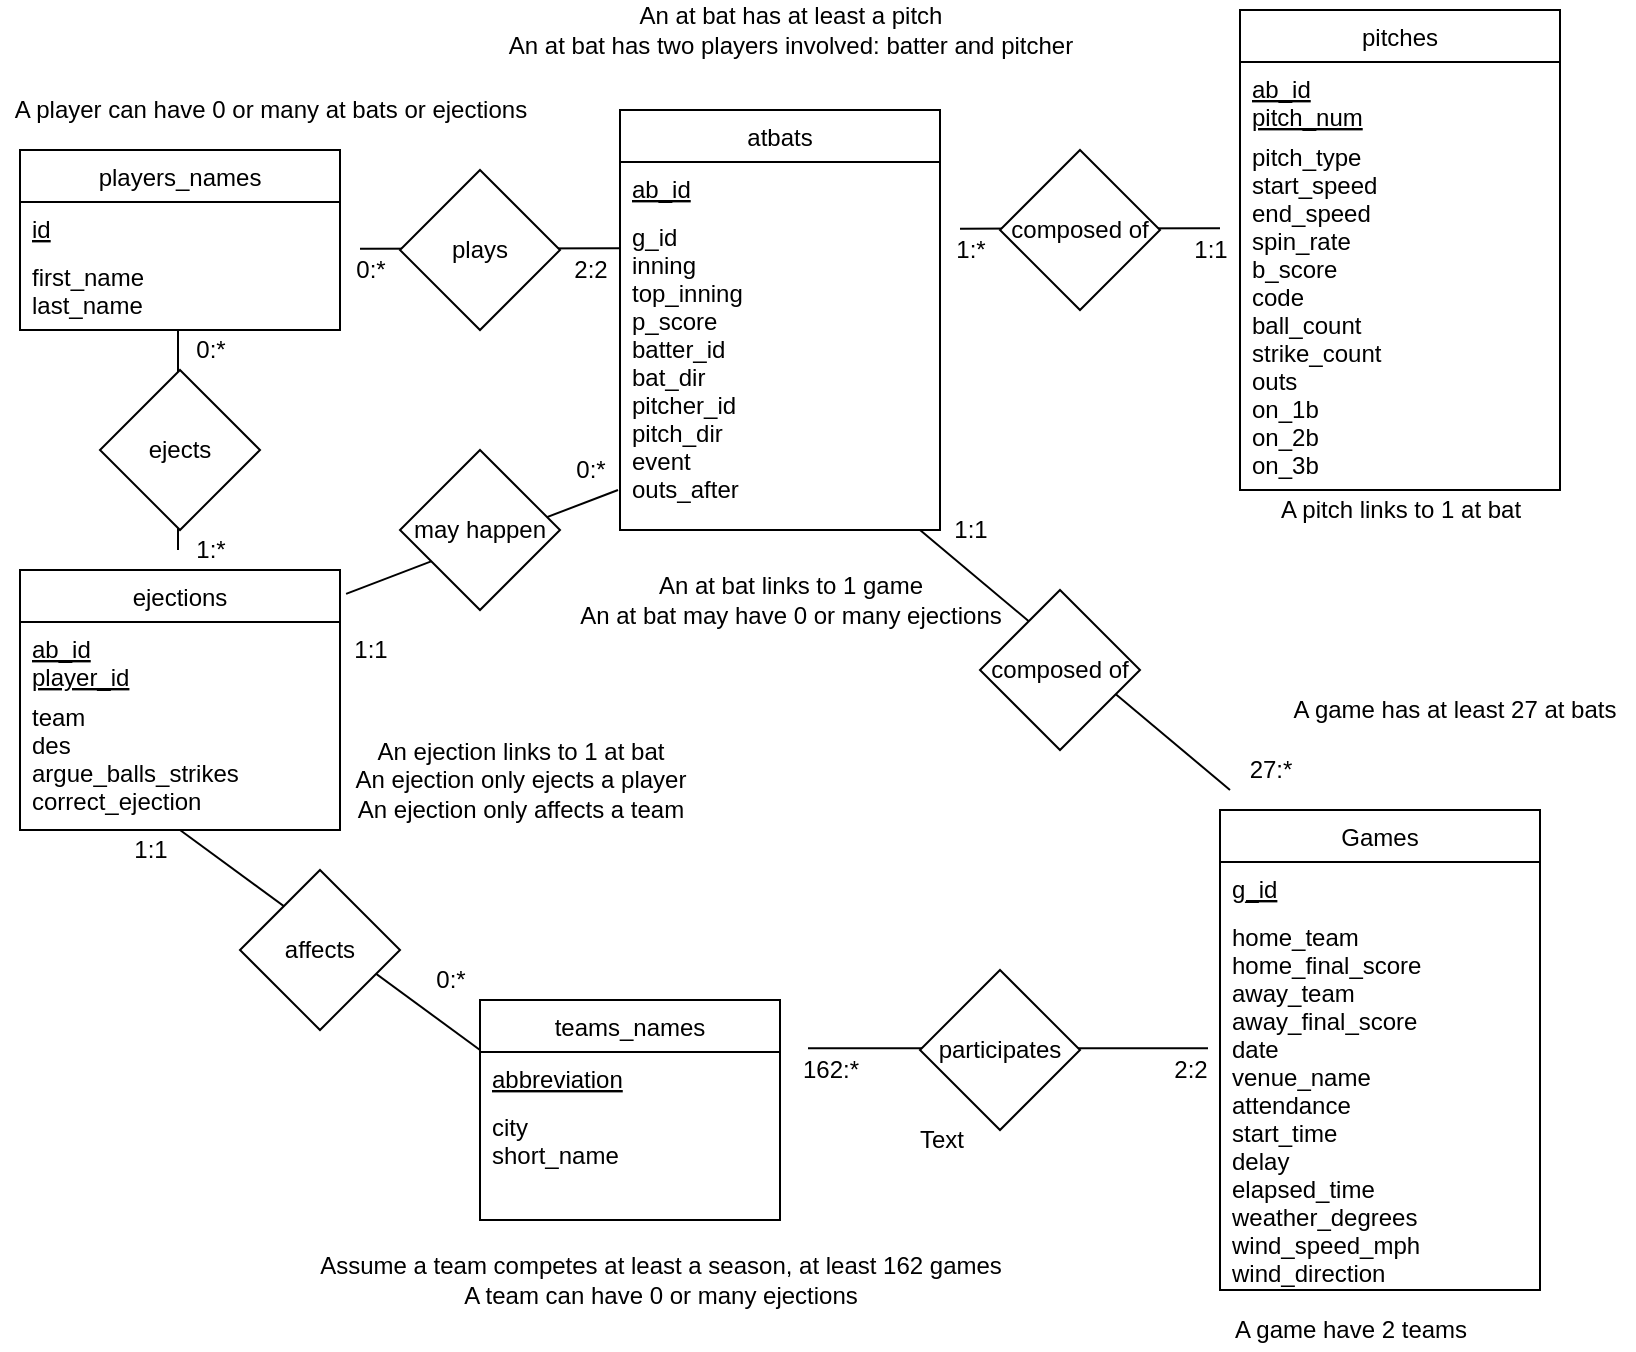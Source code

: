 <mxfile version="14.5.1" type="device"><diagram id="5mBmag_QR7XsAb3Qzv4f" name="Page-1"><mxGraphModel dx="1422" dy="705" grid="1" gridSize="10" guides="1" tooltips="1" connect="1" arrows="1" fold="1" page="1" pageScale="1" pageWidth="850" pageHeight="1100" math="0" shadow="0"><root><mxCell id="0"/><mxCell id="1" parent="0"/><mxCell id="dUG7ihNGXlaTAWRNGQqp-1" value="" style="endArrow=none;html=1;" edge="1" parent="1"><mxGeometry width="50" height="50" relative="1" as="geometry"><mxPoint x="477" y="305" as="sourcePoint"/><mxPoint x="632" y="435" as="targetPoint"/></mxGeometry></mxCell><mxCell id="dUG7ihNGXlaTAWRNGQqp-2" value="" style="endArrow=none;html=1;" edge="1" parent="1"><mxGeometry width="50" height="50" relative="1" as="geometry"><mxPoint x="197" y="164.34" as="sourcePoint"/><mxPoint x="327" y="164.17" as="targetPoint"/></mxGeometry></mxCell><mxCell id="dUG7ihNGXlaTAWRNGQqp-3" value="" style="endArrow=none;html=1;" edge="1" parent="1"><mxGeometry width="50" height="50" relative="1" as="geometry"><mxPoint x="497" y="154.34" as="sourcePoint"/><mxPoint x="627" y="154.17" as="targetPoint"/></mxGeometry></mxCell><mxCell id="dUG7ihNGXlaTAWRNGQqp-4" value="" style="endArrow=none;html=1;" edge="1" parent="1"><mxGeometry width="50" height="50" relative="1" as="geometry"><mxPoint x="421" y="564.17" as="sourcePoint"/><mxPoint x="621" y="564.17" as="targetPoint"/></mxGeometry></mxCell><mxCell id="dUG7ihNGXlaTAWRNGQqp-5" value="Games" style="swimlane;fontStyle=0;align=center;verticalAlign=top;childLayout=stackLayout;horizontal=1;startSize=26;horizontalStack=0;resizeParent=1;resizeLast=0;collapsible=1;marginBottom=0;rounded=0;shadow=0;strokeWidth=1;" vertex="1" parent="1"><mxGeometry x="627" y="445" width="160" height="240" as="geometry"><mxRectangle x="340" y="380" width="170" height="26" as="alternateBounds"/></mxGeometry></mxCell><mxCell id="dUG7ihNGXlaTAWRNGQqp-6" value="g_id" style="text;align=left;verticalAlign=top;spacingLeft=4;spacingRight=4;overflow=hidden;rotatable=0;points=[[0,0.5],[1,0.5]];portConstraint=eastwest;fontStyle=4" vertex="1" parent="dUG7ihNGXlaTAWRNGQqp-5"><mxGeometry y="26" width="160" height="24" as="geometry"/></mxCell><mxCell id="dUG7ihNGXlaTAWRNGQqp-7" value="home_team&#10;home_final_score&#10;away_team&#10;away_final_score&#10;date&#10;venue_name&#10;attendance&#10;start_time&#10;delay&#10;elapsed_time&#10;weather_degrees&#10;wind_speed_mph&#10;wind_direction" style="text;align=left;verticalAlign=top;spacingLeft=4;spacingRight=4;overflow=hidden;rotatable=0;points=[[0,0.5],[1,0.5]];portConstraint=eastwest;fontStyle=0" vertex="1" parent="dUG7ihNGXlaTAWRNGQqp-5"><mxGeometry y="50" width="160" height="190" as="geometry"/></mxCell><mxCell id="dUG7ihNGXlaTAWRNGQqp-8" value="atbats" style="swimlane;fontStyle=0;align=center;verticalAlign=top;childLayout=stackLayout;horizontal=1;startSize=26;horizontalStack=0;resizeParent=1;resizeLast=0;collapsible=1;marginBottom=0;rounded=0;shadow=0;strokeWidth=1;" vertex="1" parent="1"><mxGeometry x="327" y="95" width="160" height="210" as="geometry"><mxRectangle x="340" y="380" width="170" height="26" as="alternateBounds"/></mxGeometry></mxCell><mxCell id="dUG7ihNGXlaTAWRNGQqp-9" value="ab_id" style="text;align=left;verticalAlign=top;spacingLeft=4;spacingRight=4;overflow=hidden;rotatable=0;points=[[0,0.5],[1,0.5]];portConstraint=eastwest;fontStyle=4" vertex="1" parent="dUG7ihNGXlaTAWRNGQqp-8"><mxGeometry y="26" width="160" height="24" as="geometry"/></mxCell><mxCell id="dUG7ihNGXlaTAWRNGQqp-10" value="g_id&#10;inning&#10;top_inning&#10;p_score&#10;batter_id&#10;bat_dir&#10;pitcher_id&#10;pitch_dir&#10;event&#10;outs_after" style="text;align=left;verticalAlign=top;spacingLeft=4;spacingRight=4;overflow=hidden;rotatable=0;points=[[0,0.5],[1,0.5]];portConstraint=eastwest;fontStyle=0" vertex="1" parent="dUG7ihNGXlaTAWRNGQqp-8"><mxGeometry y="50" width="160" height="160" as="geometry"/></mxCell><mxCell id="dUG7ihNGXlaTAWRNGQqp-11" value="players_names" style="swimlane;fontStyle=0;align=center;verticalAlign=top;childLayout=stackLayout;horizontal=1;startSize=26;horizontalStack=0;resizeParent=1;resizeLast=0;collapsible=1;marginBottom=0;rounded=0;shadow=0;strokeWidth=1;" vertex="1" parent="1"><mxGeometry x="27" y="115" width="160" height="90" as="geometry"><mxRectangle x="340" y="380" width="170" height="26" as="alternateBounds"/></mxGeometry></mxCell><mxCell id="dUG7ihNGXlaTAWRNGQqp-12" value="id" style="text;align=left;verticalAlign=top;spacingLeft=4;spacingRight=4;overflow=hidden;rotatable=0;points=[[0,0.5],[1,0.5]];portConstraint=eastwest;fontStyle=4" vertex="1" parent="dUG7ihNGXlaTAWRNGQqp-11"><mxGeometry y="26" width="160" height="24" as="geometry"/></mxCell><mxCell id="dUG7ihNGXlaTAWRNGQqp-13" value="first_name&#10;last_name" style="text;align=left;verticalAlign=top;spacingLeft=4;spacingRight=4;overflow=hidden;rotatable=0;points=[[0,0.5],[1,0.5]];portConstraint=eastwest;fontStyle=0" vertex="1" parent="dUG7ihNGXlaTAWRNGQqp-11"><mxGeometry y="50" width="160" height="40" as="geometry"/></mxCell><mxCell id="dUG7ihNGXlaTAWRNGQqp-14" value="pitches" style="swimlane;fontStyle=0;align=center;verticalAlign=top;childLayout=stackLayout;horizontal=1;startSize=26;horizontalStack=0;resizeParent=1;resizeLast=0;collapsible=1;marginBottom=0;rounded=0;shadow=0;strokeWidth=1;perimeterSpacing=0;" vertex="1" parent="1"><mxGeometry x="637" y="45" width="160" height="240" as="geometry"><mxRectangle x="340" y="380" width="170" height="26" as="alternateBounds"/></mxGeometry></mxCell><mxCell id="dUG7ihNGXlaTAWRNGQqp-15" value="ab_id&#10;pitch_num" style="text;align=left;verticalAlign=top;spacingLeft=4;spacingRight=4;overflow=hidden;rotatable=0;points=[[0,0.5],[1,0.5]];portConstraint=eastwest;fontStyle=4" vertex="1" parent="dUG7ihNGXlaTAWRNGQqp-14"><mxGeometry y="26" width="160" height="34" as="geometry"/></mxCell><mxCell id="dUG7ihNGXlaTAWRNGQqp-16" value="pitch_type&#10;start_speed&#10;end_speed&#10;spin_rate&#10;b_score&#10;code&#10;ball_count&#10;strike_count&#10;outs&#10;on_1b&#10;on_2b&#10;on_3b" style="text;align=left;verticalAlign=top;spacingLeft=4;spacingRight=4;overflow=hidden;rotatable=0;points=[[0,0.5],[1,0.5]];portConstraint=eastwest;fontStyle=0" vertex="1" parent="dUG7ihNGXlaTAWRNGQqp-14"><mxGeometry y="60" width="160" height="180" as="geometry"/></mxCell><mxCell id="dUG7ihNGXlaTAWRNGQqp-17" value="teams_names" style="swimlane;fontStyle=0;align=center;verticalAlign=top;childLayout=stackLayout;horizontal=1;startSize=26;horizontalStack=0;resizeParent=1;resizeLast=0;collapsible=1;marginBottom=0;rounded=0;shadow=0;strokeWidth=1;" vertex="1" parent="1"><mxGeometry x="257" y="540" width="150" height="110" as="geometry"><mxRectangle x="340" y="380" width="170" height="26" as="alternateBounds"/></mxGeometry></mxCell><mxCell id="dUG7ihNGXlaTAWRNGQqp-18" value="abbreviation" style="text;align=left;verticalAlign=top;spacingLeft=4;spacingRight=4;overflow=hidden;rotatable=0;points=[[0,0.5],[1,0.5]];portConstraint=eastwest;fontStyle=4" vertex="1" parent="dUG7ihNGXlaTAWRNGQqp-17"><mxGeometry y="26" width="150" height="24" as="geometry"/></mxCell><mxCell id="dUG7ihNGXlaTAWRNGQqp-19" value="city&#10;short_name" style="text;align=left;verticalAlign=top;spacingLeft=4;spacingRight=4;overflow=hidden;rotatable=0;points=[[0,0.5],[1,0.5]];portConstraint=eastwest;fontStyle=0" vertex="1" parent="dUG7ihNGXlaTAWRNGQqp-17"><mxGeometry y="50" width="150" height="40" as="geometry"/></mxCell><mxCell id="dUG7ihNGXlaTAWRNGQqp-20" value="participates" style="rhombus;whiteSpace=wrap;html=1;" vertex="1" parent="1"><mxGeometry x="477" y="525" width="80" height="80" as="geometry"/></mxCell><mxCell id="dUG7ihNGXlaTAWRNGQqp-21" value="composed of" style="rhombus;whiteSpace=wrap;html=1;" vertex="1" parent="1"><mxGeometry x="507" y="335" width="80" height="80" as="geometry"/></mxCell><mxCell id="dUG7ihNGXlaTAWRNGQqp-22" value="plays" style="rhombus;whiteSpace=wrap;html=1;" vertex="1" parent="1"><mxGeometry x="217" y="125" width="80" height="80" as="geometry"/></mxCell><mxCell id="dUG7ihNGXlaTAWRNGQqp-23" value="composed of" style="rhombus;whiteSpace=wrap;html=1;" vertex="1" parent="1"><mxGeometry x="517" y="115" width="80" height="80" as="geometry"/></mxCell><mxCell id="dUG7ihNGXlaTAWRNGQqp-24" value="" style="endArrow=none;html=1;entryX=1.019;entryY=0.092;entryDx=0;entryDy=0;entryPerimeter=0;" edge="1" parent="1" target="dUG7ihNGXlaTAWRNGQqp-36"><mxGeometry width="50" height="50" relative="1" as="geometry"><mxPoint x="326" y="285.0" as="sourcePoint"/><mxPoint x="326" y="394.83" as="targetPoint"/></mxGeometry></mxCell><mxCell id="dUG7ihNGXlaTAWRNGQqp-25" value="may happen" style="rhombus;whiteSpace=wrap;html=1;" vertex="1" parent="1"><mxGeometry x="217" y="265" width="80" height="80" as="geometry"/></mxCell><mxCell id="dUG7ihNGXlaTAWRNGQqp-26" value="162:*" style="text;html=1;align=center;verticalAlign=middle;resizable=0;points=[];autosize=1;" vertex="1" parent="1"><mxGeometry x="412" y="565" width="40" height="20" as="geometry"/></mxCell><mxCell id="dUG7ihNGXlaTAWRNGQqp-27" value="2:2" style="text;html=1;align=center;verticalAlign=middle;resizable=0;points=[];autosize=1;" vertex="1" parent="1"><mxGeometry x="597" y="565" width="30" height="20" as="geometry"/></mxCell><mxCell id="dUG7ihNGXlaTAWRNGQqp-28" value="27:*" style="text;html=1;align=center;verticalAlign=middle;resizable=0;points=[];autosize=1;" vertex="1" parent="1"><mxGeometry x="632" y="415" width="40" height="20" as="geometry"/></mxCell><mxCell id="dUG7ihNGXlaTAWRNGQqp-29" value="1:1" style="text;html=1;align=center;verticalAlign=middle;resizable=0;points=[];autosize=1;" vertex="1" parent="1"><mxGeometry x="487" y="295" width="30" height="20" as="geometry"/></mxCell><mxCell id="dUG7ihNGXlaTAWRNGQqp-30" value="0:*" style="text;html=1;align=center;verticalAlign=middle;resizable=0;points=[];autosize=1;" vertex="1" parent="1"><mxGeometry x="187" y="165" width="30" height="20" as="geometry"/></mxCell><mxCell id="dUG7ihNGXlaTAWRNGQqp-31" value="2:2" style="text;html=1;align=center;verticalAlign=middle;resizable=0;points=[];autosize=1;" vertex="1" parent="1"><mxGeometry x="297" y="165" width="30" height="20" as="geometry"/></mxCell><mxCell id="dUG7ihNGXlaTAWRNGQqp-32" value="1:*" style="text;html=1;align=center;verticalAlign=middle;resizable=0;points=[];autosize=1;" vertex="1" parent="1"><mxGeometry x="487" y="155" width="30" height="20" as="geometry"/></mxCell><mxCell id="dUG7ihNGXlaTAWRNGQqp-33" value="1:1" style="text;html=1;align=center;verticalAlign=middle;resizable=0;points=[];autosize=1;" vertex="1" parent="1"><mxGeometry x="607" y="155" width="30" height="20" as="geometry"/></mxCell><mxCell id="dUG7ihNGXlaTAWRNGQqp-34" value="1:1" style="text;html=1;align=center;verticalAlign=middle;resizable=0;points=[];autosize=1;" vertex="1" parent="1"><mxGeometry x="187" y="355" width="30" height="20" as="geometry"/></mxCell><mxCell id="dUG7ihNGXlaTAWRNGQqp-35" value="0:*" style="text;html=1;align=center;verticalAlign=middle;resizable=0;points=[];autosize=1;" vertex="1" parent="1"><mxGeometry x="297" y="265" width="30" height="20" as="geometry"/></mxCell><mxCell id="dUG7ihNGXlaTAWRNGQqp-36" value="ejections" style="swimlane;fontStyle=0;align=center;verticalAlign=top;childLayout=stackLayout;horizontal=1;startSize=26;horizontalStack=0;resizeParent=1;resizeLast=0;collapsible=1;marginBottom=0;rounded=0;shadow=0;strokeWidth=1;" vertex="1" parent="1"><mxGeometry x="27" y="325" width="160" height="130" as="geometry"><mxRectangle x="340" y="380" width="170" height="26" as="alternateBounds"/></mxGeometry></mxCell><mxCell id="dUG7ihNGXlaTAWRNGQqp-37" value="ab_id&#10;player_id" style="text;align=left;verticalAlign=top;spacingLeft=4;spacingRight=4;overflow=hidden;rotatable=0;points=[[0,0.5],[1,0.5]];portConstraint=eastwest;fontStyle=4" vertex="1" parent="dUG7ihNGXlaTAWRNGQqp-36"><mxGeometry y="26" width="160" height="34" as="geometry"/></mxCell><mxCell id="dUG7ihNGXlaTAWRNGQqp-38" value="team&#10;des&#10;argue_balls_strikes&#10;correct_ejection" style="text;align=left;verticalAlign=top;spacingLeft=4;spacingRight=4;overflow=hidden;rotatable=0;points=[[0,0.5],[1,0.5]];portConstraint=eastwest;fontStyle=0" vertex="1" parent="dUG7ihNGXlaTAWRNGQqp-36"><mxGeometry y="60" width="160" height="60" as="geometry"/></mxCell><mxCell id="dUG7ihNGXlaTAWRNGQqp-39" value="" style="endArrow=none;html=1;entryX=0.5;entryY=1;entryDx=0;entryDy=0;" edge="1" parent="1" target="dUG7ihNGXlaTAWRNGQqp-36"><mxGeometry width="50" height="50" relative="1" as="geometry"><mxPoint x="257" y="565.0" as="sourcePoint"/><mxPoint x="121.04" y="616.96" as="targetPoint"/></mxGeometry></mxCell><mxCell id="dUG7ihNGXlaTAWRNGQqp-40" value="affects" style="rhombus;whiteSpace=wrap;html=1;" vertex="1" parent="1"><mxGeometry x="137" y="475" width="80" height="80" as="geometry"/></mxCell><mxCell id="dUG7ihNGXlaTAWRNGQqp-41" value="1:1" style="text;html=1;align=center;verticalAlign=middle;resizable=0;points=[];autosize=1;" vertex="1" parent="1"><mxGeometry x="77" y="455" width="30" height="20" as="geometry"/></mxCell><mxCell id="dUG7ihNGXlaTAWRNGQqp-42" value="0:*" style="text;html=1;align=center;verticalAlign=middle;resizable=0;points=[];autosize=1;" vertex="1" parent="1"><mxGeometry x="227" y="520" width="30" height="20" as="geometry"/></mxCell><mxCell id="dUG7ihNGXlaTAWRNGQqp-43" value="" style="endArrow=none;html=1;entryX=0.5;entryY=1;entryDx=0;entryDy=0;" edge="1" parent="1"><mxGeometry width="50" height="50" relative="1" as="geometry"><mxPoint x="106" y="315" as="sourcePoint"/><mxPoint x="106" y="205" as="targetPoint"/></mxGeometry></mxCell><mxCell id="dUG7ihNGXlaTAWRNGQqp-44" value="ejects" style="rhombus;whiteSpace=wrap;html=1;" vertex="1" parent="1"><mxGeometry x="67" y="225" width="80" height="80" as="geometry"/></mxCell><mxCell id="dUG7ihNGXlaTAWRNGQqp-45" value="0:*" style="text;html=1;align=center;verticalAlign=middle;resizable=0;points=[];autosize=1;" vertex="1" parent="1"><mxGeometry x="107" y="205" width="30" height="20" as="geometry"/></mxCell><mxCell id="dUG7ihNGXlaTAWRNGQqp-46" value="1:*" style="text;html=1;align=center;verticalAlign=middle;resizable=0;points=[];autosize=1;" vertex="1" parent="1"><mxGeometry x="107" y="305" width="30" height="20" as="geometry"/></mxCell><mxCell id="dUG7ihNGXlaTAWRNGQqp-47" value="A game have 2 teams" style="text;html=1;align=center;verticalAlign=middle;resizable=0;points=[];autosize=1;" vertex="1" parent="1"><mxGeometry x="627" y="695" width="130" height="20" as="geometry"/></mxCell><mxCell id="dUG7ihNGXlaTAWRNGQqp-48" value="Assume a team competes at least a season, at least 162 games&lt;br&gt;A team can have 0 or many ejections" style="text;html=1;align=center;verticalAlign=middle;resizable=0;points=[];autosize=1;" vertex="1" parent="1"><mxGeometry x="167" y="665" width="360" height="30" as="geometry"/></mxCell><mxCell id="dUG7ihNGXlaTAWRNGQqp-49" value="A game has at least 27 at bats" style="text;html=1;align=center;verticalAlign=middle;resizable=0;points=[];autosize=1;" vertex="1" parent="1"><mxGeometry x="654" y="385" width="180" height="20" as="geometry"/></mxCell><mxCell id="dUG7ihNGXlaTAWRNGQqp-50" value="A pitch links to 1 at bat" style="text;html=1;align=center;verticalAlign=middle;resizable=0;points=[];autosize=1;" vertex="1" parent="1"><mxGeometry x="647" y="285" width="140" height="20" as="geometry"/></mxCell><mxCell id="dUG7ihNGXlaTAWRNGQqp-51" value="An at bat has at least a pitch&lt;br&gt;An at bat has two players involved: batter and pitcher" style="text;html=1;align=center;verticalAlign=middle;resizable=0;points=[];autosize=1;" vertex="1" parent="1"><mxGeometry x="262" y="40" width="300" height="30" as="geometry"/></mxCell><mxCell id="dUG7ihNGXlaTAWRNGQqp-52" value="An at bat links to 1 game&lt;br&gt;An at bat may have 0 or many ejections" style="text;html=1;align=center;verticalAlign=middle;resizable=0;points=[];autosize=1;" vertex="1" parent="1"><mxGeometry x="297" y="325" width="230" height="30" as="geometry"/></mxCell><mxCell id="dUG7ihNGXlaTAWRNGQqp-53" value="A player can have 0 or many at bats or ejections" style="text;html=1;align=center;verticalAlign=middle;resizable=0;points=[];autosize=1;" vertex="1" parent="1"><mxGeometry x="17" y="85" width="270" height="20" as="geometry"/></mxCell><mxCell id="dUG7ihNGXlaTAWRNGQqp-54" value="An ejection links to 1 at bat&lt;br&gt;An ejection only ejects a player&lt;br&gt;An ejection only affects a team" style="text;html=1;align=center;verticalAlign=middle;resizable=0;points=[];autosize=1;" vertex="1" parent="1"><mxGeometry x="187" y="405" width="180" height="50" as="geometry"/></mxCell><mxCell id="dUG7ihNGXlaTAWRNGQqp-55" value="Text" style="text;html=1;strokeColor=none;fillColor=none;align=center;verticalAlign=middle;whiteSpace=wrap;rounded=0;" vertex="1" parent="1"><mxGeometry x="468" y="600" width="40" height="20" as="geometry"/></mxCell></root></mxGraphModel></diagram></mxfile>